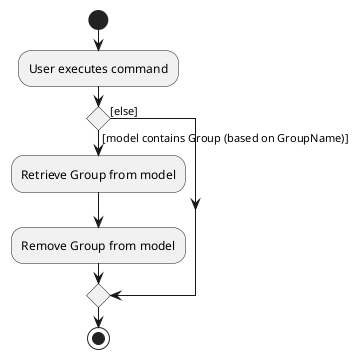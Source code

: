@startuml
start
:User executes command;

'Since the beta syntax does not support placing the condition outside the
'diamond we place it as the true branch instead.

if () then ([model contains Group (based on GroupName)])
    :Retrieve Group from model;
    :Remove Group from model;
else ([else])
endif
stop
@enduml
